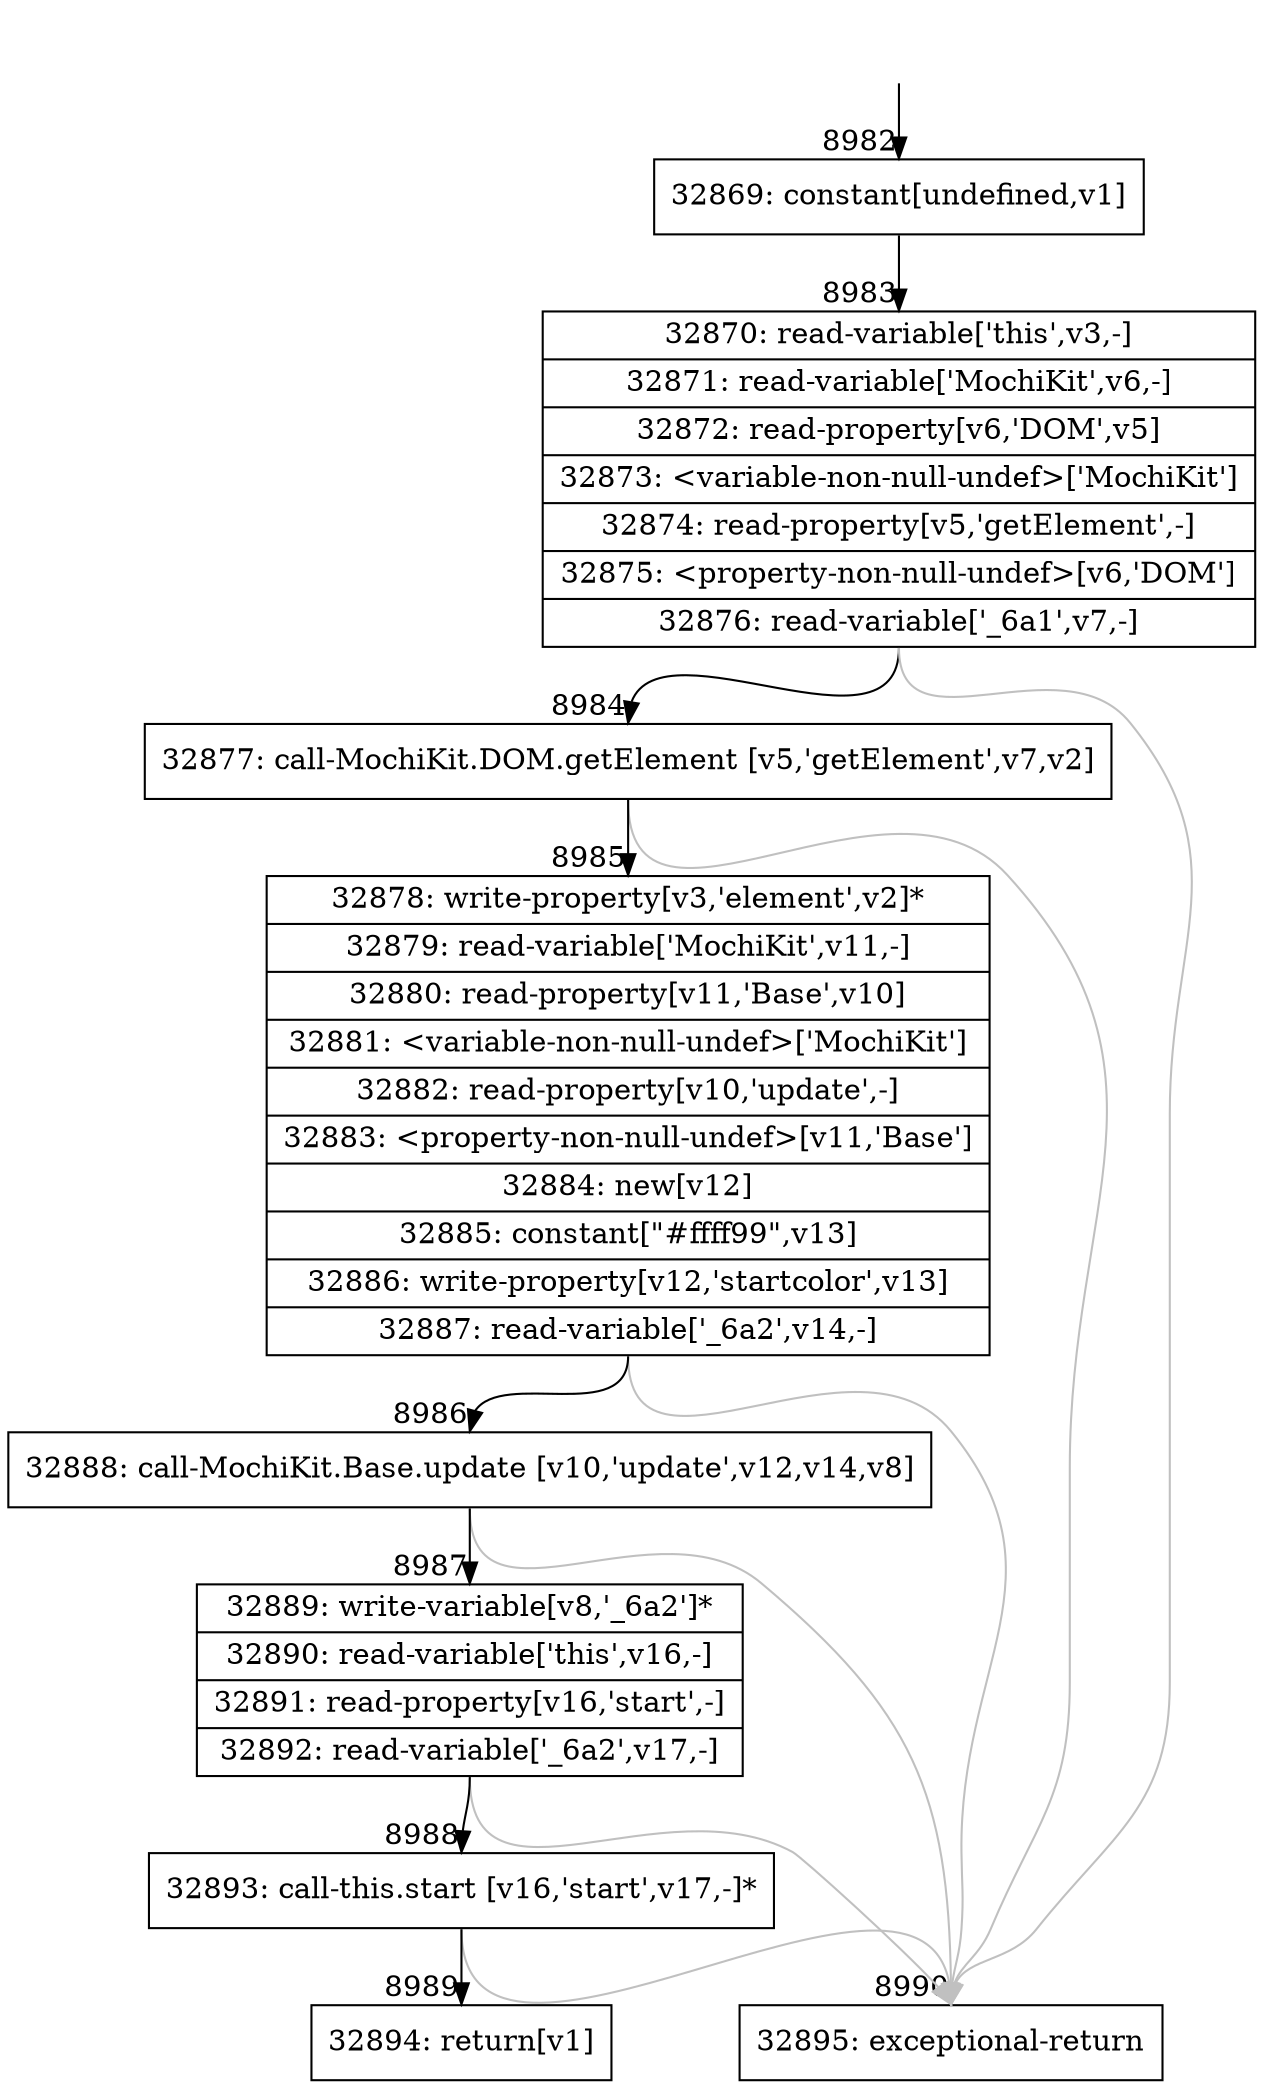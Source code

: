 digraph {
rankdir="TD"
BB_entry620[shape=none,label=""];
BB_entry620 -> BB8982 [tailport=s, headport=n, headlabel="    8982"]
BB8982 [shape=record label="{32869: constant[undefined,v1]}" ] 
BB8982 -> BB8983 [tailport=s, headport=n, headlabel="      8983"]
BB8983 [shape=record label="{32870: read-variable['this',v3,-]|32871: read-variable['MochiKit',v6,-]|32872: read-property[v6,'DOM',v5]|32873: \<variable-non-null-undef\>['MochiKit']|32874: read-property[v5,'getElement',-]|32875: \<property-non-null-undef\>[v6,'DOM']|32876: read-variable['_6a1',v7,-]}" ] 
BB8983 -> BB8984 [tailport=s, headport=n, headlabel="      8984"]
BB8983 -> BB8990 [tailport=s, headport=n, color=gray, headlabel="      8990"]
BB8984 [shape=record label="{32877: call-MochiKit.DOM.getElement [v5,'getElement',v7,v2]}" ] 
BB8984 -> BB8985 [tailport=s, headport=n, headlabel="      8985"]
BB8984 -> BB8990 [tailport=s, headport=n, color=gray]
BB8985 [shape=record label="{32878: write-property[v3,'element',v2]*|32879: read-variable['MochiKit',v11,-]|32880: read-property[v11,'Base',v10]|32881: \<variable-non-null-undef\>['MochiKit']|32882: read-property[v10,'update',-]|32883: \<property-non-null-undef\>[v11,'Base']|32884: new[v12]|32885: constant[\"#ffff99\",v13]|32886: write-property[v12,'startcolor',v13]|32887: read-variable['_6a2',v14,-]}" ] 
BB8985 -> BB8986 [tailport=s, headport=n, headlabel="      8986"]
BB8985 -> BB8990 [tailport=s, headport=n, color=gray]
BB8986 [shape=record label="{32888: call-MochiKit.Base.update [v10,'update',v12,v14,v8]}" ] 
BB8986 -> BB8987 [tailport=s, headport=n, headlabel="      8987"]
BB8986 -> BB8990 [tailport=s, headport=n, color=gray]
BB8987 [shape=record label="{32889: write-variable[v8,'_6a2']*|32890: read-variable['this',v16,-]|32891: read-property[v16,'start',-]|32892: read-variable['_6a2',v17,-]}" ] 
BB8987 -> BB8988 [tailport=s, headport=n, headlabel="      8988"]
BB8987 -> BB8990 [tailport=s, headport=n, color=gray]
BB8988 [shape=record label="{32893: call-this.start [v16,'start',v17,-]*}" ] 
BB8988 -> BB8989 [tailport=s, headport=n, headlabel="      8989"]
BB8988 -> BB8990 [tailport=s, headport=n, color=gray]
BB8989 [shape=record label="{32894: return[v1]}" ] 
BB8990 [shape=record label="{32895: exceptional-return}" ] 
//#$~ 6438
}
